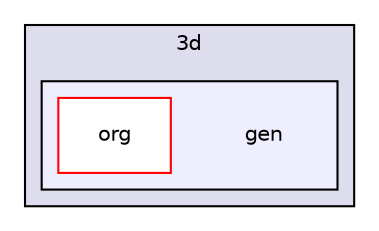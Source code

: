 digraph "fmod/android/fmodstudioapi10503android/api/lowlevel/examples/eclipse/3d/gen" {
  compound=true
  node [ fontsize="10", fontname="Helvetica"];
  edge [ labelfontsize="10", labelfontname="Helvetica"];
  subgraph clusterdir_78cb68b67b2f5a8e1e19dc69f007e7b9 {
    graph [ bgcolor="#ddddee", pencolor="black", label="3d" fontname="Helvetica", fontsize="10", URL="dir_78cb68b67b2f5a8e1e19dc69f007e7b9.html"]
  subgraph clusterdir_36fe453383ef3072be042e1c537c4ba2 {
    graph [ bgcolor="#eeeeff", pencolor="black", label="" URL="dir_36fe453383ef3072be042e1c537c4ba2.html"];
    dir_36fe453383ef3072be042e1c537c4ba2 [shape=plaintext label="gen"];
    dir_973ee6ecbe16e9e885cde85566c249f6 [shape=box label="org" color="red" fillcolor="white" style="filled" URL="dir_973ee6ecbe16e9e885cde85566c249f6.html"];
  }
  }
}

